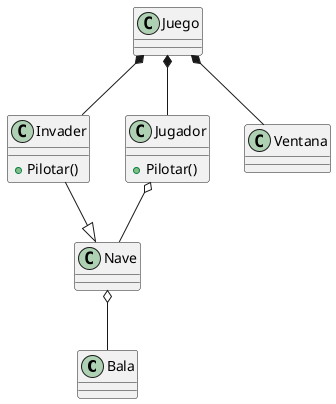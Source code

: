 @startuml
Class Bala{

}
Class Invader{
    +Pilotar()
}
Class Nave{

}
Class Jugador{
    +Pilotar()
}
Class Ventana{

}
Class Juego{
}

Juego *-- Ventana
Juego *-- Jugador
Juego *-- Invader
Jugador o-- Nave
Invader --|> Nave
Nave o-- Bala

@enduml